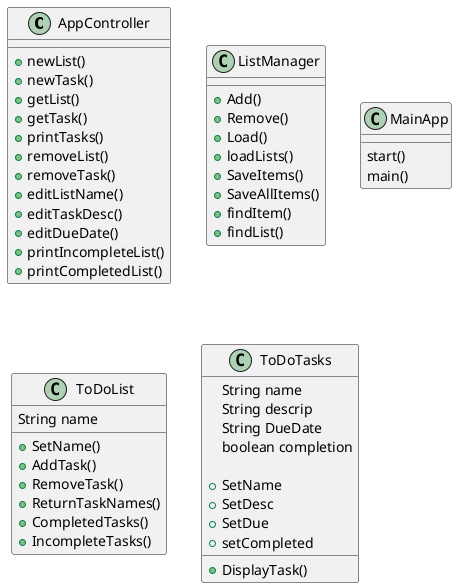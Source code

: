 @startuml
'https://plantuml.com/class-diagram


class AppController{
+newList()
+newTask()
+getList()
+getTask()
+printTasks()
+removeList()
+removeTask()
+editListName()
+editTaskDesc()
+editDueDate()
+printIncompleteList()
+printCompletedList()
}

class ListManager{
+Add()
+Remove()
+Load()
+loadLists()
+SaveItems()
+SaveAllItems()
+findItem()
+findList()
}

class MainApp{
start()
main()
}

class ToDoList{

String name

+SetName()
+AddTask()
+RemoveTask()
+ReturnTaskNames()
+CompletedTasks()
+IncompleteTasks()
}

class ToDoTasks{
String name
String descrip
String DueDate
boolean completion

+SetName
+SetDesc
+SetDue
+setCompleted
+DisplayTask()
}

@enduml